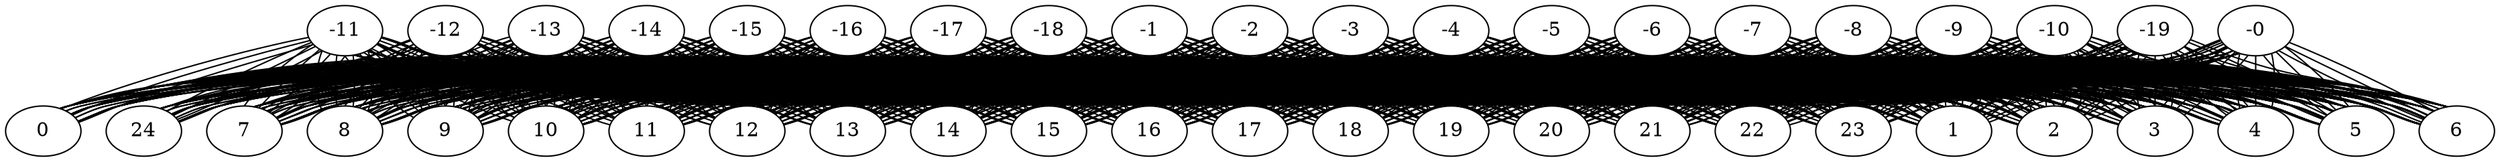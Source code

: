graph {
  0-0 -- 1-0;
  0-0 -- 0-1;
  1-0 -- 0-0;
  1-0 -- 2-0;
  1-0 -- 1-1;
  0-1 -- 0-0;
  0-1 -- 1-1;
  0-1 -- 0-2;
  1-1 -- 0-1;
  1-1 -- 1-0;
  1-1 -- 2-1;
  1-1 -- 1-2;
  0-2 -- 0-1;
  0-2 -- 1-2;
  0-2 -- 0-3;
  1-2 -- 0-2;
  1-2 -- 1-1;
  1-2 -- 2-2;
  1-2 -- 1-3;
  0-3 -- 0-2;
  0-3 -- 1-3;
  0-3 -- 0-4;
  1-3 -- 0-3;
  1-3 -- 1-2;
  1-3 -- 2-3;
  1-3 -- 1-4;
  0-4 -- 0-3;
  0-4 -- 1-4;
  0-4 -- 0-5;
  1-4 -- 0-4;
  1-4 -- 1-3;
  1-4 -- 2-4;
  1-4 -- 1-5;
  0-5 -- 0-4;
  0-5 -- 1-5;
  0-5 -- 0-6;
  1-5 -- 0-5;
  1-5 -- 1-4;
  1-5 -- 2-5;
  1-5 -- 1-6;
  0-6 -- 0-5;
  0-6 -- 1-6;
  0-6 -- 0-7;
  1-6 -- 0-6;
  1-6 -- 1-5;
  1-6 -- 2-6;
  1-6 -- 1-7;
  0-7 -- 0-6;
  0-7 -- 1-7;
  0-7 -- 0-8;
  1-7 -- 0-7;
  1-7 -- 1-6;
  1-7 -- 2-7;
  1-7 -- 1-8;
  0-8 -- 0-7;
  0-8 -- 1-8;
  0-8 -- 0-9;
  1-8 -- 0-8;
  1-8 -- 1-7;
  1-8 -- 2-8;
  1-8 -- 1-9;
  0-9 -- 0-8;
  0-9 -- 1-9;
  0-9 -- 0-10;
  1-9 -- 0-9;
  1-9 -- 1-8;
  1-9 -- 2-9;
  1-9 -- 1-10;
  0-10 -- 0-9;
  0-10 -- 1-10;
  0-10 -- 0-11;
  1-10 -- 0-10;
  1-10 -- 1-9;
  1-10 -- 2-10;
  1-10 -- 1-11;
  0-11 -- 0-10;
  0-11 -- 1-11;
  0-11 -- 0-12;
  1-11 -- 0-11;
  1-11 -- 1-10;
  1-11 -- 2-11;
  1-11 -- 1-12;
  0-12 -- 0-11;
  0-12 -- 1-12;
  0-12 -- 0-13;
  1-12 -- 0-12;
  1-12 -- 1-11;
  1-12 -- 2-12;
  1-12 -- 1-13;
  0-13 -- 0-12;
  0-13 -- 1-13;
  0-13 -- 0-14;
  1-13 -- 0-13;
  1-13 -- 1-12;
  1-13 -- 2-13;
  1-13 -- 1-14;
  0-14 -- 0-13;
  0-14 -- 1-14;
  0-14 -- 0-15;
  1-14 -- 0-14;
  1-14 -- 1-13;
  1-14 -- 2-14;
  1-14 -- 1-15;
  0-15 -- 0-14;
  0-15 -- 1-15;
  0-15 -- 0-16;
  1-15 -- 0-15;
  1-15 -- 1-14;
  1-15 -- 2-15;
  1-15 -- 1-16;
  0-16 -- 0-15;
  0-16 -- 1-16;
  0-16 -- 0-17;
  1-16 -- 0-16;
  1-16 -- 1-15;
  1-16 -- 2-16;
  1-16 -- 1-17;
  0-17 -- 0-16;
  0-17 -- 1-17;
  0-17 -- 0-18;
  1-17 -- 0-17;
  1-17 -- 1-16;
  1-17 -- 2-17;
  1-17 -- 1-18;
  0-18 -- 0-17;
  0-18 -- 1-18;
  0-18 -- 0-19;
  1-18 -- 0-18;
  1-18 -- 1-17;
  1-18 -- 2-18;
  1-18 -- 1-19;
  0-19 -- 0-18;
  0-19 -- 1-19;
  1-19 -- 0-19;
  1-19 -- 1-18;
  1-19 -- 2-19;
  2-0 -- 1-0;
  2-0 -- 3-0;
  2-0 -- 2-1;
  2-1 -- 1-1;
  2-1 -- 2-0;
  2-1 -- 3-1;
  2-1 -- 2-2;
  2-2 -- 1-2;
  2-2 -- 2-1;
  2-2 -- 3-2;
  2-2 -- 2-3;
  2-3 -- 1-3;
  2-3 -- 2-2;
  2-3 -- 3-3;
  2-3 -- 2-4;
  2-4 -- 1-4;
  2-4 -- 2-3;
  2-4 -- 3-4;
  2-4 -- 2-5;
  2-5 -- 1-5;
  2-5 -- 2-4;
  2-5 -- 3-5;
  2-5 -- 2-6;
  2-6 -- 1-6;
  2-6 -- 2-5;
  2-6 -- 3-6;
  2-6 -- 2-7;
  2-7 -- 1-7;
  2-7 -- 2-6;
  2-7 -- 3-7;
  2-7 -- 2-8;
  2-8 -- 1-8;
  2-8 -- 2-7;
  2-8 -- 3-8;
  2-8 -- 2-9;
  2-9 -- 1-9;
  2-9 -- 2-8;
  2-9 -- 3-9;
  2-9 -- 2-10;
  2-10 -- 1-10;
  2-10 -- 2-9;
  2-10 -- 3-10;
  2-10 -- 2-11;
  2-11 -- 1-11;
  2-11 -- 2-10;
  2-11 -- 3-11;
  2-11 -- 2-12;
  2-12 -- 1-12;
  2-12 -- 2-11;
  2-12 -- 3-12;
  2-12 -- 2-13;
  2-13 -- 1-13;
  2-13 -- 2-12;
  2-13 -- 3-13;
  2-13 -- 2-14;
  2-14 -- 1-14;
  2-14 -- 2-13;
  2-14 -- 3-14;
  2-14 -- 2-15;
  2-15 -- 1-15;
  2-15 -- 2-14;
  2-15 -- 3-15;
  2-15 -- 2-16;
  2-16 -- 1-16;
  2-16 -- 2-15;
  2-16 -- 3-16;
  2-16 -- 2-17;
  2-17 -- 1-17;
  2-17 -- 2-16;
  2-17 -- 3-17;
  2-17 -- 2-18;
  2-18 -- 1-18;
  2-18 -- 2-17;
  2-18 -- 3-18;
  2-18 -- 2-19;
  2-19 -- 1-19;
  2-19 -- 2-18;
  2-19 -- 3-19;
  3-0 -- 2-0;
  3-0 -- 4-0;
  3-0 -- 3-1;
  3-1 -- 2-1;
  3-1 -- 3-0;
  3-1 -- 4-1;
  3-1 -- 3-2;
  3-2 -- 2-2;
  3-2 -- 3-1;
  3-2 -- 4-2;
  3-2 -- 3-3;
  3-3 -- 2-3;
  3-3 -- 3-2;
  3-3 -- 4-3;
  3-3 -- 3-4;
  3-4 -- 2-4;
  3-4 -- 3-3;
  3-4 -- 4-4;
  3-4 -- 3-5;
  3-5 -- 2-5;
  3-5 -- 3-4;
  3-5 -- 4-5;
  3-5 -- 3-6;
  3-6 -- 2-6;
  3-6 -- 3-5;
  3-6 -- 4-6;
  3-6 -- 3-7;
  3-7 -- 2-7;
  3-7 -- 3-6;
  3-7 -- 4-7;
  3-7 -- 3-8;
  3-8 -- 2-8;
  3-8 -- 3-7;
  3-8 -- 4-8;
  3-8 -- 3-9;
  3-9 -- 2-9;
  3-9 -- 3-8;
  3-9 -- 4-9;
  3-9 -- 3-10;
  3-10 -- 2-10;
  3-10 -- 3-9;
  3-10 -- 4-10;
  3-10 -- 3-11;
  3-11 -- 2-11;
  3-11 -- 3-10;
  3-11 -- 4-11;
  3-11 -- 3-12;
  3-12 -- 2-12;
  3-12 -- 3-11;
  3-12 -- 4-12;
  3-12 -- 3-13;
  3-13 -- 2-13;
  3-13 -- 3-12;
  3-13 -- 4-13;
  3-13 -- 3-14;
  3-14 -- 2-14;
  3-14 -- 3-13;
  3-14 -- 4-14;
  3-14 -- 3-15;
  3-15 -- 2-15;
  3-15 -- 3-14;
  3-15 -- 4-15;
  3-15 -- 3-16;
  3-16 -- 2-16;
  3-16 -- 3-15;
  3-16 -- 4-16;
  3-16 -- 3-17;
  3-17 -- 2-17;
  3-17 -- 3-16;
  3-17 -- 4-17;
  3-17 -- 3-18;
  3-18 -- 2-18;
  3-18 -- 3-17;
  3-18 -- 4-18;
  3-18 -- 3-19;
  3-19 -- 2-19;
  3-19 -- 3-18;
  3-19 -- 4-19;
  4-0 -- 3-0;
  4-0 -- 5-0;
  4-0 -- 4-1;
  4-1 -- 3-1;
  4-1 -- 4-0;
  4-1 -- 5-1;
  4-1 -- 4-2;
  4-2 -- 3-2;
  4-2 -- 4-1;
  4-2 -- 5-2;
  4-2 -- 4-3;
  4-3 -- 3-3;
  4-3 -- 4-2;
  4-3 -- 5-3;
  4-3 -- 4-4;
  4-4 -- 3-4;
  4-4 -- 4-3;
  4-4 -- 5-4;
  4-4 -- 4-5;
  4-5 -- 3-5;
  4-5 -- 4-4;
  4-5 -- 5-5;
  4-5 -- 4-6;
  4-6 -- 3-6;
  4-6 -- 4-5;
  4-6 -- 5-6;
  4-6 -- 4-7;
  4-7 -- 3-7;
  4-7 -- 4-6;
  4-7 -- 5-7;
  4-7 -- 4-8;
  4-8 -- 3-8;
  4-8 -- 4-7;
  4-8 -- 5-8;
  4-8 -- 4-9;
  4-9 -- 3-9;
  4-9 -- 4-8;
  4-9 -- 5-9;
  4-9 -- 4-10;
  4-10 -- 3-10;
  4-10 -- 4-9;
  4-10 -- 5-10;
  4-10 -- 4-11;
  4-11 -- 3-11;
  4-11 -- 4-10;
  4-11 -- 5-11;
  4-11 -- 4-12;
  4-12 -- 3-12;
  4-12 -- 4-11;
  4-12 -- 5-12;
  4-12 -- 4-13;
  4-13 -- 3-13;
  4-13 -- 4-12;
  4-13 -- 5-13;
  4-13 -- 4-14;
  4-14 -- 3-14;
  4-14 -- 4-13;
  4-14 -- 5-14;
  4-14 -- 4-15;
  4-15 -- 3-15;
  4-15 -- 4-14;
  4-15 -- 5-15;
  4-15 -- 4-16;
  4-16 -- 3-16;
  4-16 -- 4-15;
  4-16 -- 5-16;
  4-16 -- 4-17;
  4-17 -- 3-17;
  4-17 -- 4-16;
  4-17 -- 5-17;
  4-17 -- 4-18;
  4-18 -- 3-18;
  4-18 -- 4-17;
  4-18 -- 5-18;
  4-18 -- 4-19;
  4-19 -- 3-19;
  4-19 -- 4-18;
  4-19 -- 5-19;
  5-0 -- 4-0;
  5-0 -- 6-0;
  5-0 -- 5-1;
  5-1 -- 4-1;
  5-1 -- 5-0;
  5-1 -- 6-1;
  5-1 -- 5-2;
  5-2 -- 4-2;
  5-2 -- 5-1;
  5-2 -- 6-2;
  5-2 -- 5-3;
  5-3 -- 4-3;
  5-3 -- 5-2;
  5-3 -- 6-3;
  5-3 -- 5-4;
  5-4 -- 4-4;
  5-4 -- 5-3;
  5-4 -- 6-4;
  5-4 -- 5-5;
  5-5 -- 4-5;
  5-5 -- 5-4;
  5-5 -- 6-5;
  5-5 -- 5-6;
  5-6 -- 4-6;
  5-6 -- 5-5;
  5-6 -- 6-6;
  5-6 -- 5-7;
  5-7 -- 4-7;
  5-7 -- 5-6;
  5-7 -- 6-7;
  5-7 -- 5-8;
  5-8 -- 4-8;
  5-8 -- 5-7;
  5-8 -- 6-8;
  5-8 -- 5-9;
  5-9 -- 4-9;
  5-9 -- 5-8;
  5-9 -- 6-9;
  5-9 -- 5-10;
  5-10 -- 4-10;
  5-10 -- 5-9;
  5-10 -- 6-10;
  5-10 -- 5-11;
  5-11 -- 4-11;
  5-11 -- 5-10;
  5-11 -- 6-11;
  5-11 -- 5-12;
  5-12 -- 4-12;
  5-12 -- 5-11;
  5-12 -- 6-12;
  5-12 -- 5-13;
  5-13 -- 4-13;
  5-13 -- 5-12;
  5-13 -- 6-13;
  5-13 -- 5-14;
  5-14 -- 4-14;
  5-14 -- 5-13;
  5-14 -- 6-14;
  5-14 -- 5-15;
  5-15 -- 4-15;
  5-15 -- 5-14;
  5-15 -- 6-15;
  5-15 -- 5-16;
  5-16 -- 4-16;
  5-16 -- 5-15;
  5-16 -- 6-16;
  5-16 -- 5-17;
  5-17 -- 4-17;
  5-17 -- 5-16;
  5-17 -- 6-17;
  5-17 -- 5-18;
  5-18 -- 4-18;
  5-18 -- 5-17;
  5-18 -- 6-18;
  5-18 -- 5-19;
  5-19 -- 4-19;
  5-19 -- 5-18;
  5-19 -- 6-19;
  6-0 -- 5-0;
  6-0 -- 7-0;
  6-0 -- 6-1;
  6-1 -- 5-1;
  6-1 -- 6-0;
  6-1 -- 7-1;
  6-1 -- 6-2;
  6-2 -- 5-2;
  6-2 -- 6-1;
  6-2 -- 7-2;
  6-2 -- 6-3;
  6-3 -- 5-3;
  6-3 -- 6-2;
  6-3 -- 7-3;
  6-3 -- 6-4;
  6-4 -- 5-4;
  6-4 -- 6-3;
  6-4 -- 7-4;
  6-4 -- 6-5;
  6-5 -- 5-5;
  6-5 -- 6-4;
  6-5 -- 7-5;
  6-5 -- 6-6;
  6-6 -- 5-6;
  6-6 -- 6-5;
  6-6 -- 7-6;
  6-6 -- 6-7;
  6-7 -- 5-7;
  6-7 -- 6-6;
  6-7 -- 7-7;
  6-7 -- 6-8;
  6-8 -- 5-8;
  6-8 -- 6-7;
  6-8 -- 7-8;
  6-8 -- 6-9;
  6-9 -- 5-9;
  6-9 -- 6-8;
  6-9 -- 7-9;
  6-9 -- 6-10;
  6-10 -- 5-10;
  6-10 -- 6-9;
  6-10 -- 7-10;
  6-10 -- 6-11;
  6-11 -- 5-11;
  6-11 -- 6-10;
  6-11 -- 7-11;
  6-11 -- 6-12;
  6-12 -- 5-12;
  6-12 -- 6-11;
  6-12 -- 7-12;
  6-12 -- 6-13;
  6-13 -- 5-13;
  6-13 -- 6-12;
  6-13 -- 7-13;
  6-13 -- 6-14;
  6-14 -- 5-14;
  6-14 -- 6-13;
  6-14 -- 7-14;
  6-14 -- 6-15;
  6-15 -- 5-15;
  6-15 -- 6-14;
  6-15 -- 7-15;
  6-15 -- 6-16;
  6-16 -- 5-16;
  6-16 -- 6-15;
  6-16 -- 7-16;
  6-16 -- 6-17;
  6-17 -- 5-17;
  6-17 -- 6-16;
  6-17 -- 7-17;
  6-17 -- 6-18;
  6-18 -- 5-18;
  6-18 -- 6-17;
  6-18 -- 7-18;
  6-18 -- 6-19;
  6-19 -- 5-19;
  6-19 -- 6-18;
  6-19 -- 7-19;
  7-0 -- 6-0;
  7-0 -- 8-0;
  7-0 -- 7-1;
  7-1 -- 6-1;
  7-1 -- 7-0;
  7-1 -- 8-1;
  7-1 -- 7-2;
  7-2 -- 6-2;
  7-2 -- 7-1;
  7-2 -- 8-2;
  7-2 -- 7-3;
  7-3 -- 6-3;
  7-3 -- 7-2;
  7-3 -- 8-3;
  7-3 -- 7-4;
  7-4 -- 6-4;
  7-4 -- 7-3;
  7-4 -- 8-4;
  7-4 -- 7-5;
  7-5 -- 6-5;
  7-5 -- 7-4;
  7-5 -- 8-5;
  7-5 -- 7-6;
  7-6 -- 6-6;
  7-6 -- 7-5;
  7-6 -- 8-6;
  7-6 -- 7-7;
  7-7 -- 6-7;
  7-7 -- 7-6;
  7-7 -- 8-7;
  7-7 -- 7-8;
  7-8 -- 6-8;
  7-8 -- 7-7;
  7-8 -- 8-8;
  7-8 -- 7-9;
  7-9 -- 6-9;
  7-9 -- 7-8;
  7-9 -- 8-9;
  7-9 -- 7-10;
  7-10 -- 6-10;
  7-10 -- 7-9;
  7-10 -- 8-10;
  7-10 -- 7-11;
  7-11 -- 6-11;
  7-11 -- 7-10;
  7-11 -- 8-11;
  7-11 -- 7-12;
  7-12 -- 6-12;
  7-12 -- 7-11;
  7-12 -- 8-12;
  7-12 -- 7-13;
  7-13 -- 6-13;
  7-13 -- 7-12;
  7-13 -- 8-13;
  7-13 -- 7-14;
  7-14 -- 6-14;
  7-14 -- 7-13;
  7-14 -- 8-14;
  7-14 -- 7-15;
  7-15 -- 6-15;
  7-15 -- 7-14;
  7-15 -- 8-15;
  7-15 -- 7-16;
  7-16 -- 6-16;
  7-16 -- 7-15;
  7-16 -- 8-16;
  7-16 -- 7-17;
  7-17 -- 6-17;
  7-17 -- 7-16;
  7-17 -- 8-17;
  7-17 -- 7-18;
  7-18 -- 6-18;
  7-18 -- 7-17;
  7-18 -- 8-18;
  7-18 -- 7-19;
  7-19 -- 6-19;
  7-19 -- 7-18;
  7-19 -- 8-19;
  8-0 -- 7-0;
  8-0 -- 9-0;
  8-0 -- 8-1;
  8-1 -- 7-1;
  8-1 -- 8-0;
  8-1 -- 9-1;
  8-1 -- 8-2;
  8-2 -- 7-2;
  8-2 -- 8-1;
  8-2 -- 9-2;
  8-2 -- 8-3;
  8-3 -- 7-3;
  8-3 -- 8-2;
  8-3 -- 9-3;
  8-3 -- 8-4;
  8-4 -- 7-4;
  8-4 -- 8-3;
  8-4 -- 9-4;
  8-4 -- 8-5;
  8-5 -- 7-5;
  8-5 -- 8-4;
  8-5 -- 9-5;
  8-5 -- 8-6;
  8-6 -- 7-6;
  8-6 -- 8-5;
  8-6 -- 9-6;
  8-6 -- 8-7;
  8-7 -- 7-7;
  8-7 -- 8-6;
  8-7 -- 9-7;
  8-7 -- 8-8;
  8-8 -- 7-8;
  8-8 -- 8-7;
  8-8 -- 9-8;
  8-8 -- 8-9;
  8-9 -- 7-9;
  8-9 -- 8-8;
  8-9 -- 9-9;
  8-9 -- 8-10;
  8-10 -- 7-10;
  8-10 -- 8-9;
  8-10 -- 9-10;
  8-10 -- 8-11;
  8-11 -- 7-11;
  8-11 -- 8-10;
  8-11 -- 9-11;
  8-11 -- 8-12;
  8-12 -- 7-12;
  8-12 -- 8-11;
  8-12 -- 9-12;
  8-12 -- 8-13;
  8-13 -- 7-13;
  8-13 -- 8-12;
  8-13 -- 9-13;
  8-13 -- 8-14;
  8-14 -- 7-14;
  8-14 -- 8-13;
  8-14 -- 9-14;
  8-14 -- 8-15;
  8-15 -- 7-15;
  8-15 -- 8-14;
  8-15 -- 9-15;
  8-15 -- 8-16;
  8-16 -- 7-16;
  8-16 -- 8-15;
  8-16 -- 9-16;
  8-16 -- 8-17;
  8-17 -- 7-17;
  8-17 -- 8-16;
  8-17 -- 9-17;
  8-17 -- 8-18;
  8-18 -- 7-18;
  8-18 -- 8-17;
  8-18 -- 9-18;
  8-18 -- 8-19;
  8-19 -- 7-19;
  8-19 -- 8-18;
  8-19 -- 9-19;
  9-0 -- 8-0;
  9-0 -- 10-0;
  9-0 -- 9-1;
  9-1 -- 8-1;
  9-1 -- 9-0;
  9-1 -- 10-1;
  9-1 -- 9-2;
  9-2 -- 8-2;
  9-2 -- 9-1;
  9-2 -- 10-2;
  9-2 -- 9-3;
  9-3 -- 8-3;
  9-3 -- 9-2;
  9-3 -- 10-3;
  9-3 -- 9-4;
  9-4 -- 8-4;
  9-4 -- 9-3;
  9-4 -- 10-4;
  9-4 -- 9-5;
  9-5 -- 8-5;
  9-5 -- 9-4;
  9-5 -- 10-5;
  9-5 -- 9-6;
  9-6 -- 8-6;
  9-6 -- 9-5;
  9-6 -- 10-6;
  9-6 -- 9-7;
  9-7 -- 8-7;
  9-7 -- 9-6;
  9-7 -- 10-7;
  9-7 -- 9-8;
  9-8 -- 8-8;
  9-8 -- 9-7;
  9-8 -- 10-8;
  9-8 -- 9-9;
  9-9 -- 8-9;
  9-9 -- 9-8;
  9-9 -- 10-9;
  9-9 -- 9-10;
  9-10 -- 8-10;
  9-10 -- 9-9;
  9-10 -- 10-10;
  9-10 -- 9-11;
  9-11 -- 8-11;
  9-11 -- 9-10;
  9-11 -- 10-11;
  9-11 -- 9-12;
  9-12 -- 8-12;
  9-12 -- 9-11;
  9-12 -- 10-12;
  9-12 -- 9-13;
  9-13 -- 8-13;
  9-13 -- 9-12;
  9-13 -- 10-13;
  9-13 -- 9-14;
  9-14 -- 8-14;
  9-14 -- 9-13;
  9-14 -- 10-14;
  9-14 -- 9-15;
  9-15 -- 8-15;
  9-15 -- 9-14;
  9-15 -- 10-15;
  9-15 -- 9-16;
  9-16 -- 8-16;
  9-16 -- 9-15;
  9-16 -- 10-16;
  9-16 -- 9-17;
  9-17 -- 8-17;
  9-17 -- 9-16;
  9-17 -- 10-17;
  9-17 -- 9-18;
  9-18 -- 8-18;
  9-18 -- 9-17;
  9-18 -- 10-18;
  9-18 -- 9-19;
  9-19 -- 8-19;
  9-19 -- 9-18;
  9-19 -- 10-19;
  10-0 -- 9-0;
  10-0 -- 11-0;
  10-0 -- 10-1;
  10-1 -- 9-1;
  10-1 -- 10-0;
  10-1 -- 11-1;
  10-1 -- 10-2;
  10-2 -- 9-2;
  10-2 -- 10-1;
  10-2 -- 11-2;
  10-2 -- 10-3;
  10-3 -- 9-3;
  10-3 -- 10-2;
  10-3 -- 11-3;
  10-3 -- 10-4;
  10-4 -- 9-4;
  10-4 -- 10-3;
  10-4 -- 11-4;
  10-4 -- 10-5;
  10-5 -- 9-5;
  10-5 -- 10-4;
  10-5 -- 11-5;
  10-5 -- 10-6;
  10-6 -- 9-6;
  10-6 -- 10-5;
  10-6 -- 11-6;
  10-6 -- 10-7;
  10-7 -- 9-7;
  10-7 -- 10-6;
  10-7 -- 11-7;
  10-7 -- 10-8;
  10-8 -- 9-8;
  10-8 -- 10-7;
  10-8 -- 11-8;
  10-8 -- 10-9;
  10-9 -- 9-9;
  10-9 -- 10-8;
  10-9 -- 11-9;
  10-9 -- 10-10;
  10-10 -- 9-10;
  10-10 -- 10-9;
  10-10 -- 11-10;
  10-10 -- 10-11;
  10-11 -- 9-11;
  10-11 -- 10-10;
  10-11 -- 11-11;
  10-11 -- 10-12;
  10-12 -- 9-12;
  10-12 -- 10-11;
  10-12 -- 11-12;
  10-12 -- 10-13;
  10-13 -- 9-13;
  10-13 -- 10-12;
  10-13 -- 11-13;
  10-13 -- 10-14;
  10-14 -- 9-14;
  10-14 -- 10-13;
  10-14 -- 11-14;
  10-14 -- 10-15;
  10-15 -- 9-15;
  10-15 -- 10-14;
  10-15 -- 11-15;
  10-15 -- 10-16;
  10-16 -- 9-16;
  10-16 -- 10-15;
  10-16 -- 11-16;
  10-16 -- 10-17;
  10-17 -- 9-17;
  10-17 -- 10-16;
  10-17 -- 11-17;
  10-17 -- 10-18;
  10-18 -- 9-18;
  10-18 -- 10-17;
  10-18 -- 11-18;
  10-18 -- 10-19;
  10-19 -- 9-19;
  10-19 -- 10-18;
  10-19 -- 11-19;
  11-0 -- 10-0;
  11-0 -- 12-0;
  11-0 -- 11-1;
  11-1 -- 10-1;
  11-1 -- 11-0;
  11-1 -- 12-1;
  11-1 -- 11-2;
  11-2 -- 10-2;
  11-2 -- 11-1;
  11-2 -- 12-2;
  11-2 -- 11-3;
  11-3 -- 10-3;
  11-3 -- 11-2;
  11-3 -- 12-3;
  11-3 -- 11-4;
  11-4 -- 10-4;
  11-4 -- 11-3;
  11-4 -- 12-4;
  11-4 -- 11-5;
  11-5 -- 10-5;
  11-5 -- 11-4;
  11-5 -- 12-5;
  11-5 -- 11-6;
  11-6 -- 10-6;
  11-6 -- 11-5;
  11-6 -- 12-6;
  11-6 -- 11-7;
  11-7 -- 10-7;
  11-7 -- 11-6;
  11-7 -- 12-7;
  11-7 -- 11-8;
  11-8 -- 10-8;
  11-8 -- 11-7;
  11-8 -- 12-8;
  11-8 -- 11-9;
  11-9 -- 10-9;
  11-9 -- 11-8;
  11-9 -- 12-9;
  11-9 -- 11-10;
  11-10 -- 10-10;
  11-10 -- 11-9;
  11-10 -- 12-10;
  11-10 -- 11-11;
  11-11 -- 10-11;
  11-11 -- 11-10;
  11-11 -- 12-11;
  11-11 -- 11-12;
  11-12 -- 10-12;
  11-12 -- 11-11;
  11-12 -- 12-12;
  11-12 -- 11-13;
  11-13 -- 10-13;
  11-13 -- 11-12;
  11-13 -- 12-13;
  11-13 -- 11-14;
  11-14 -- 10-14;
  11-14 -- 11-13;
  11-14 -- 12-14;
  11-14 -- 11-15;
  11-15 -- 10-15;
  11-15 -- 11-14;
  11-15 -- 12-15;
  11-15 -- 11-16;
  11-16 -- 10-16;
  11-16 -- 11-15;
  11-16 -- 12-16;
  11-16 -- 11-17;
  11-17 -- 10-17;
  11-17 -- 11-16;
  11-17 -- 12-17;
  11-17 -- 11-18;
  11-18 -- 10-18;
  11-18 -- 11-17;
  11-18 -- 12-18;
  11-18 -- 11-19;
  11-19 -- 10-19;
  11-19 -- 11-18;
  11-19 -- 12-19;
  12-0 -- 11-0;
  12-0 -- 13-0;
  12-0 -- 12-1;
  12-1 -- 11-1;
  12-1 -- 12-0;
  12-1 -- 13-1;
  12-1 -- 12-2;
  12-2 -- 11-2;
  12-2 -- 12-1;
  12-2 -- 13-2;
  12-2 -- 12-3;
  12-3 -- 11-3;
  12-3 -- 12-2;
  12-3 -- 13-3;
  12-3 -- 12-4;
  12-4 -- 11-4;
  12-4 -- 12-3;
  12-4 -- 13-4;
  12-4 -- 12-5;
  12-5 -- 11-5;
  12-5 -- 12-4;
  12-5 -- 13-5;
  12-5 -- 12-6;
  12-6 -- 11-6;
  12-6 -- 12-5;
  12-6 -- 13-6;
  12-6 -- 12-7;
  12-7 -- 11-7;
  12-7 -- 12-6;
  12-7 -- 13-7;
  12-7 -- 12-8;
  12-8 -- 11-8;
  12-8 -- 12-7;
  12-8 -- 13-8;
  12-8 -- 12-9;
  12-9 -- 11-9;
  12-9 -- 12-8;
  12-9 -- 13-9;
  12-9 -- 12-10;
  12-10 -- 11-10;
  12-10 -- 12-9;
  12-10 -- 13-10;
  12-10 -- 12-11;
  12-11 -- 11-11;
  12-11 -- 12-10;
  12-11 -- 13-11;
  12-11 -- 12-12;
  12-12 -- 11-12;
  12-12 -- 12-11;
  12-12 -- 13-12;
  12-12 -- 12-13;
  12-13 -- 11-13;
  12-13 -- 12-12;
  12-13 -- 13-13;
  12-13 -- 12-14;
  12-14 -- 11-14;
  12-14 -- 12-13;
  12-14 -- 13-14;
  12-14 -- 12-15;
  12-15 -- 11-15;
  12-15 -- 12-14;
  12-15 -- 13-15;
  12-15 -- 12-16;
  12-16 -- 11-16;
  12-16 -- 12-15;
  12-16 -- 13-16;
  12-16 -- 12-17;
  12-17 -- 11-17;
  12-17 -- 12-16;
  12-17 -- 13-17;
  12-17 -- 12-18;
  12-18 -- 11-18;
  12-18 -- 12-17;
  12-18 -- 13-18;
  12-18 -- 12-19;
  12-19 -- 11-19;
  12-19 -- 12-18;
  12-19 -- 13-19;
  13-0 -- 12-0;
  13-0 -- 14-0;
  13-0 -- 13-1;
  13-1 -- 12-1;
  13-1 -- 13-0;
  13-1 -- 14-1;
  13-1 -- 13-2;
  13-2 -- 12-2;
  13-2 -- 13-1;
  13-2 -- 14-2;
  13-2 -- 13-3;
  13-3 -- 12-3;
  13-3 -- 13-2;
  13-3 -- 14-3;
  13-3 -- 13-4;
  13-4 -- 12-4;
  13-4 -- 13-3;
  13-4 -- 14-4;
  13-4 -- 13-5;
  13-5 -- 12-5;
  13-5 -- 13-4;
  13-5 -- 14-5;
  13-5 -- 13-6;
  13-6 -- 12-6;
  13-6 -- 13-5;
  13-6 -- 14-6;
  13-6 -- 13-7;
  13-7 -- 12-7;
  13-7 -- 13-6;
  13-7 -- 14-7;
  13-7 -- 13-8;
  13-8 -- 12-8;
  13-8 -- 13-7;
  13-8 -- 14-8;
  13-8 -- 13-9;
  13-9 -- 12-9;
  13-9 -- 13-8;
  13-9 -- 14-9;
  13-9 -- 13-10;
  13-10 -- 12-10;
  13-10 -- 13-9;
  13-10 -- 14-10;
  13-10 -- 13-11;
  13-11 -- 12-11;
  13-11 -- 13-10;
  13-11 -- 14-11;
  13-11 -- 13-12;
  13-12 -- 12-12;
  13-12 -- 13-11;
  13-12 -- 14-12;
  13-12 -- 13-13;
  13-13 -- 12-13;
  13-13 -- 13-12;
  13-13 -- 14-13;
  13-13 -- 13-14;
  13-14 -- 12-14;
  13-14 -- 13-13;
  13-14 -- 14-14;
  13-14 -- 13-15;
  13-15 -- 12-15;
  13-15 -- 13-14;
  13-15 -- 14-15;
  13-15 -- 13-16;
  13-16 -- 12-16;
  13-16 -- 13-15;
  13-16 -- 14-16;
  13-16 -- 13-17;
  13-17 -- 12-17;
  13-17 -- 13-16;
  13-17 -- 14-17;
  13-17 -- 13-18;
  13-18 -- 12-18;
  13-18 -- 13-17;
  13-18 -- 14-18;
  13-18 -- 13-19;
  13-19 -- 12-19;
  13-19 -- 13-18;
  13-19 -- 14-19;
  14-0 -- 13-0;
  14-0 -- 15-0;
  14-0 -- 14-1;
  14-1 -- 13-1;
  14-1 -- 14-0;
  14-1 -- 15-1;
  14-1 -- 14-2;
  14-2 -- 13-2;
  14-2 -- 14-1;
  14-2 -- 15-2;
  14-2 -- 14-3;
  14-3 -- 13-3;
  14-3 -- 14-2;
  14-3 -- 15-3;
  14-3 -- 14-4;
  14-4 -- 13-4;
  14-4 -- 14-3;
  14-4 -- 15-4;
  14-4 -- 14-5;
  14-5 -- 13-5;
  14-5 -- 14-4;
  14-5 -- 15-5;
  14-5 -- 14-6;
  14-6 -- 13-6;
  14-6 -- 14-5;
  14-6 -- 15-6;
  14-6 -- 14-7;
  14-7 -- 13-7;
  14-7 -- 14-6;
  14-7 -- 15-7;
  14-7 -- 14-8;
  14-8 -- 13-8;
  14-8 -- 14-7;
  14-8 -- 15-8;
  14-8 -- 14-9;
  14-9 -- 13-9;
  14-9 -- 14-8;
  14-9 -- 15-9;
  14-9 -- 14-10;
  14-10 -- 13-10;
  14-10 -- 14-9;
  14-10 -- 15-10;
  14-10 -- 14-11;
  14-11 -- 13-11;
  14-11 -- 14-10;
  14-11 -- 15-11;
  14-11 -- 14-12;
  14-12 -- 13-12;
  14-12 -- 14-11;
  14-12 -- 15-12;
  14-12 -- 14-13;
  14-13 -- 13-13;
  14-13 -- 14-12;
  14-13 -- 15-13;
  14-13 -- 14-14;
  14-14 -- 13-14;
  14-14 -- 14-13;
  14-14 -- 15-14;
  14-14 -- 14-15;
  14-15 -- 13-15;
  14-15 -- 14-14;
  14-15 -- 15-15;
  14-15 -- 14-16;
  14-16 -- 13-16;
  14-16 -- 14-15;
  14-16 -- 15-16;
  14-16 -- 14-17;
  14-17 -- 13-17;
  14-17 -- 14-16;
  14-17 -- 15-17;
  14-17 -- 14-18;
  14-18 -- 13-18;
  14-18 -- 14-17;
  14-18 -- 15-18;
  14-18 -- 14-19;
  14-19 -- 13-19;
  14-19 -- 14-18;
  14-19 -- 15-19;
  15-0 -- 14-0;
  15-0 -- 16-0;
  15-0 -- 15-1;
  15-1 -- 14-1;
  15-1 -- 15-0;
  15-1 -- 16-1;
  15-1 -- 15-2;
  15-2 -- 14-2;
  15-2 -- 15-1;
  15-2 -- 16-2;
  15-2 -- 15-3;
  15-3 -- 14-3;
  15-3 -- 15-2;
  15-3 -- 16-3;
  15-3 -- 15-4;
  15-4 -- 14-4;
  15-4 -- 15-3;
  15-4 -- 16-4;
  15-4 -- 15-5;
  15-5 -- 14-5;
  15-5 -- 15-4;
  15-5 -- 16-5;
  15-5 -- 15-6;
  15-6 -- 14-6;
  15-6 -- 15-5;
  15-6 -- 16-6;
  15-6 -- 15-7;
  15-7 -- 14-7;
  15-7 -- 15-6;
  15-7 -- 16-7;
  15-7 -- 15-8;
  15-8 -- 14-8;
  15-8 -- 15-7;
  15-8 -- 16-8;
  15-8 -- 15-9;
  15-9 -- 14-9;
  15-9 -- 15-8;
  15-9 -- 16-9;
  15-9 -- 15-10;
  15-10 -- 14-10;
  15-10 -- 15-9;
  15-10 -- 16-10;
  15-10 -- 15-11;
  15-11 -- 14-11;
  15-11 -- 15-10;
  15-11 -- 16-11;
  15-11 -- 15-12;
  15-12 -- 14-12;
  15-12 -- 15-11;
  15-12 -- 16-12;
  15-12 -- 15-13;
  15-13 -- 14-13;
  15-13 -- 15-12;
  15-13 -- 16-13;
  15-13 -- 15-14;
  15-14 -- 14-14;
  15-14 -- 15-13;
  15-14 -- 16-14;
  15-14 -- 15-15;
  15-15 -- 14-15;
  15-15 -- 15-14;
  15-15 -- 16-15;
  15-15 -- 15-16;
  15-16 -- 14-16;
  15-16 -- 15-15;
  15-16 -- 16-16;
  15-16 -- 15-17;
  15-17 -- 14-17;
  15-17 -- 15-16;
  15-17 -- 16-17;
  15-17 -- 15-18;
  15-18 -- 14-18;
  15-18 -- 15-17;
  15-18 -- 16-18;
  15-18 -- 15-19;
  15-19 -- 14-19;
  15-19 -- 15-18;
  15-19 -- 16-19;
  16-0 -- 15-0;
  16-0 -- 17-0;
  16-0 -- 16-1;
  16-1 -- 15-1;
  16-1 -- 16-0;
  16-1 -- 17-1;
  16-1 -- 16-2;
  16-2 -- 15-2;
  16-2 -- 16-1;
  16-2 -- 17-2;
  16-2 -- 16-3;
  16-3 -- 15-3;
  16-3 -- 16-2;
  16-3 -- 17-3;
  16-3 -- 16-4;
  16-4 -- 15-4;
  16-4 -- 16-3;
  16-4 -- 17-4;
  16-4 -- 16-5;
  16-5 -- 15-5;
  16-5 -- 16-4;
  16-5 -- 17-5;
  16-5 -- 16-6;
  16-6 -- 15-6;
  16-6 -- 16-5;
  16-6 -- 17-6;
  16-6 -- 16-7;
  16-7 -- 15-7;
  16-7 -- 16-6;
  16-7 -- 17-7;
  16-7 -- 16-8;
  16-8 -- 15-8;
  16-8 -- 16-7;
  16-8 -- 17-8;
  16-8 -- 16-9;
  16-9 -- 15-9;
  16-9 -- 16-8;
  16-9 -- 17-9;
  16-9 -- 16-10;
  16-10 -- 15-10;
  16-10 -- 16-9;
  16-10 -- 17-10;
  16-10 -- 16-11;
  16-11 -- 15-11;
  16-11 -- 16-10;
  16-11 -- 17-11;
  16-11 -- 16-12;
  16-12 -- 15-12;
  16-12 -- 16-11;
  16-12 -- 17-12;
  16-12 -- 16-13;
  16-13 -- 15-13;
  16-13 -- 16-12;
  16-13 -- 17-13;
  16-13 -- 16-14;
  16-14 -- 15-14;
  16-14 -- 16-13;
  16-14 -- 17-14;
  16-14 -- 16-15;
  16-15 -- 15-15;
  16-15 -- 16-14;
  16-15 -- 17-15;
  16-15 -- 16-16;
  16-16 -- 15-16;
  16-16 -- 16-15;
  16-16 -- 17-16;
  16-16 -- 16-17;
  16-17 -- 15-17;
  16-17 -- 16-16;
  16-17 -- 17-17;
  16-17 -- 16-18;
  16-18 -- 15-18;
  16-18 -- 16-17;
  16-18 -- 17-18;
  16-18 -- 16-19;
  16-19 -- 15-19;
  16-19 -- 16-18;
  16-19 -- 17-19;
  17-0 -- 16-0;
  17-0 -- 18-0;
  17-0 -- 17-1;
  17-1 -- 16-1;
  17-1 -- 17-0;
  17-1 -- 18-1;
  17-1 -- 17-2;
  17-2 -- 16-2;
  17-2 -- 17-1;
  17-2 -- 18-2;
  17-2 -- 17-3;
  17-3 -- 16-3;
  17-3 -- 17-2;
  17-3 -- 18-3;
  17-3 -- 17-4;
  17-4 -- 16-4;
  17-4 -- 17-3;
  17-4 -- 18-4;
  17-4 -- 17-5;
  17-5 -- 16-5;
  17-5 -- 17-4;
  17-5 -- 18-5;
  17-5 -- 17-6;
  17-6 -- 16-6;
  17-6 -- 17-5;
  17-6 -- 18-6;
  17-6 -- 17-7;
  17-7 -- 16-7;
  17-7 -- 17-6;
  17-7 -- 18-7;
  17-7 -- 17-8;
  17-8 -- 16-8;
  17-8 -- 17-7;
  17-8 -- 18-8;
  17-8 -- 17-9;
  17-9 -- 16-9;
  17-9 -- 17-8;
  17-9 -- 18-9;
  17-9 -- 17-10;
  17-10 -- 16-10;
  17-10 -- 17-9;
  17-10 -- 18-10;
  17-10 -- 17-11;
  17-11 -- 16-11;
  17-11 -- 17-10;
  17-11 -- 18-11;
  17-11 -- 17-12;
  17-12 -- 16-12;
  17-12 -- 17-11;
  17-12 -- 18-12;
  17-12 -- 17-13;
  17-13 -- 16-13;
  17-13 -- 17-12;
  17-13 -- 18-13;
  17-13 -- 17-14;
  17-14 -- 16-14;
  17-14 -- 17-13;
  17-14 -- 18-14;
  17-14 -- 17-15;
  17-15 -- 16-15;
  17-15 -- 17-14;
  17-15 -- 18-15;
  17-15 -- 17-16;
  17-16 -- 16-16;
  17-16 -- 17-15;
  17-16 -- 18-16;
  17-16 -- 17-17;
  17-17 -- 16-17;
  17-17 -- 17-16;
  17-17 -- 18-17;
  17-17 -- 17-18;
  17-18 -- 16-18;
  17-18 -- 17-17;
  17-18 -- 18-18;
  17-18 -- 17-19;
  17-19 -- 16-19;
  17-19 -- 17-18;
  17-19 -- 18-19;
  18-0 -- 17-0;
  18-0 -- 19-0;
  18-0 -- 18-1;
  18-1 -- 17-1;
  18-1 -- 18-0;
  18-1 -- 19-1;
  18-1 -- 18-2;
  18-2 -- 17-2;
  18-2 -- 18-1;
  18-2 -- 19-2;
  18-2 -- 18-3;
  18-3 -- 17-3;
  18-3 -- 18-2;
  18-3 -- 19-3;
  18-3 -- 18-4;
  18-4 -- 17-4;
  18-4 -- 18-3;
  18-4 -- 19-4;
  18-4 -- 18-5;
  18-5 -- 17-5;
  18-5 -- 18-4;
  18-5 -- 19-5;
  18-5 -- 18-6;
  18-6 -- 17-6;
  18-6 -- 18-5;
  18-6 -- 19-6;
  18-6 -- 18-7;
  18-7 -- 17-7;
  18-7 -- 18-6;
  18-7 -- 19-7;
  18-7 -- 18-8;
  18-8 -- 17-8;
  18-8 -- 18-7;
  18-8 -- 19-8;
  18-8 -- 18-9;
  18-9 -- 17-9;
  18-9 -- 18-8;
  18-9 -- 19-9;
  18-9 -- 18-10;
  18-10 -- 17-10;
  18-10 -- 18-9;
  18-10 -- 19-10;
  18-10 -- 18-11;
  18-11 -- 17-11;
  18-11 -- 18-10;
  18-11 -- 19-11;
  18-11 -- 18-12;
  18-12 -- 17-12;
  18-12 -- 18-11;
  18-12 -- 19-12;
  18-12 -- 18-13;
  18-13 -- 17-13;
  18-13 -- 18-12;
  18-13 -- 19-13;
  18-13 -- 18-14;
  18-14 -- 17-14;
  18-14 -- 18-13;
  18-14 -- 19-14;
  18-14 -- 18-15;
  18-15 -- 17-15;
  18-15 -- 18-14;
  18-15 -- 19-15;
  18-15 -- 18-16;
  18-16 -- 17-16;
  18-16 -- 18-15;
  18-16 -- 19-16;
  18-16 -- 18-17;
  18-17 -- 17-17;
  18-17 -- 18-16;
  18-17 -- 19-17;
  18-17 -- 18-18;
  18-18 -- 17-18;
  18-18 -- 18-17;
  18-18 -- 19-18;
  18-18 -- 18-19;
  18-19 -- 17-19;
  18-19 -- 18-18;
  18-19 -- 19-19;
  19-0 -- 18-0;
  19-0 -- 20-0;
  19-0 -- 19-1;
  19-1 -- 18-1;
  19-1 -- 19-0;
  19-1 -- 20-1;
  19-1 -- 19-2;
  19-2 -- 18-2;
  19-2 -- 19-1;
  19-2 -- 20-2;
  19-2 -- 19-3;
  19-3 -- 18-3;
  19-3 -- 19-2;
  19-3 -- 20-3;
  19-3 -- 19-4;
  19-4 -- 18-4;
  19-4 -- 19-3;
  19-4 -- 20-4;
  19-4 -- 19-5;
  19-5 -- 18-5;
  19-5 -- 19-4;
  19-5 -- 20-5;
  19-5 -- 19-6;
  19-6 -- 18-6;
  19-6 -- 19-5;
  19-6 -- 20-6;
  19-6 -- 19-7;
  19-7 -- 18-7;
  19-7 -- 19-6;
  19-7 -- 20-7;
  19-7 -- 19-8;
  19-8 -- 18-8;
  19-8 -- 19-7;
  19-8 -- 20-8;
  19-8 -- 19-9;
  19-9 -- 18-9;
  19-9 -- 19-8;
  19-9 -- 20-9;
  19-9 -- 19-10;
  19-10 -- 18-10;
  19-10 -- 19-9;
  19-10 -- 20-10;
  19-10 -- 19-11;
  19-11 -- 18-11;
  19-11 -- 19-10;
  19-11 -- 20-11;
  19-11 -- 19-12;
  19-12 -- 18-12;
  19-12 -- 19-11;
  19-12 -- 20-12;
  19-12 -- 19-13;
  19-13 -- 18-13;
  19-13 -- 19-12;
  19-13 -- 20-13;
  19-13 -- 19-14;
  19-14 -- 18-14;
  19-14 -- 19-13;
  19-14 -- 20-14;
  19-14 -- 19-15;
  19-15 -- 18-15;
  19-15 -- 19-14;
  19-15 -- 20-15;
  19-15 -- 19-16;
  19-16 -- 18-16;
  19-16 -- 19-15;
  19-16 -- 20-16;
  19-16 -- 19-17;
  19-17 -- 18-17;
  19-17 -- 19-16;
  19-17 -- 20-17;
  19-17 -- 19-18;
  19-18 -- 18-18;
  19-18 -- 19-17;
  19-18 -- 20-18;
  19-18 -- 19-19;
  19-19 -- 18-19;
  19-19 -- 19-18;
  19-19 -- 20-19;
  20-0 -- 19-0;
  20-0 -- 21-0;
  20-0 -- 20-1;
  20-1 -- 19-1;
  20-1 -- 20-0;
  20-1 -- 21-1;
  20-1 -- 20-2;
  20-2 -- 19-2;
  20-2 -- 20-1;
  20-2 -- 21-2;
  20-2 -- 20-3;
  20-3 -- 19-3;
  20-3 -- 20-2;
  20-3 -- 21-3;
  20-3 -- 20-4;
  20-4 -- 19-4;
  20-4 -- 20-3;
  20-4 -- 21-4;
  20-4 -- 20-5;
  20-5 -- 19-5;
  20-5 -- 20-4;
  20-5 -- 21-5;
  20-5 -- 20-6;
  20-6 -- 19-6;
  20-6 -- 20-5;
  20-6 -- 21-6;
  20-6 -- 20-7;
  20-7 -- 19-7;
  20-7 -- 20-6;
  20-7 -- 21-7;
  20-7 -- 20-8;
  20-8 -- 19-8;
  20-8 -- 20-7;
  20-8 -- 21-8;
  20-8 -- 20-9;
  20-9 -- 19-9;
  20-9 -- 20-8;
  20-9 -- 21-9;
  20-9 -- 20-10;
  20-10 -- 19-10;
  20-10 -- 20-9;
  20-10 -- 21-10;
  20-10 -- 20-11;
  20-11 -- 19-11;
  20-11 -- 20-10;
  20-11 -- 21-11;
  20-11 -- 20-12;
  20-12 -- 19-12;
  20-12 -- 20-11;
  20-12 -- 21-12;
  20-12 -- 20-13;
  20-13 -- 19-13;
  20-13 -- 20-12;
  20-13 -- 21-13;
  20-13 -- 20-14;
  20-14 -- 19-14;
  20-14 -- 20-13;
  20-14 -- 21-14;
  20-14 -- 20-15;
  20-15 -- 19-15;
  20-15 -- 20-14;
  20-15 -- 21-15;
  20-15 -- 20-16;
  20-16 -- 19-16;
  20-16 -- 20-15;
  20-16 -- 21-16;
  20-16 -- 20-17;
  20-17 -- 19-17;
  20-17 -- 20-16;
  20-17 -- 21-17;
  20-17 -- 20-18;
  20-18 -- 19-18;
  20-18 -- 20-17;
  20-18 -- 21-18;
  20-18 -- 20-19;
  20-19 -- 19-19;
  20-19 -- 20-18;
  20-19 -- 21-19;
  21-0 -- 20-0;
  21-0 -- 22-0;
  21-0 -- 21-1;
  21-1 -- 20-1;
  21-1 -- 21-0;
  21-1 -- 22-1;
  21-1 -- 21-2;
  21-2 -- 20-2;
  21-2 -- 21-1;
  21-2 -- 22-2;
  21-2 -- 21-3;
  21-3 -- 20-3;
  21-3 -- 21-2;
  21-3 -- 22-3;
  21-3 -- 21-4;
  21-4 -- 20-4;
  21-4 -- 21-3;
  21-4 -- 22-4;
  21-4 -- 21-5;
  21-5 -- 20-5;
  21-5 -- 21-4;
  21-5 -- 22-5;
  21-5 -- 21-6;
  21-6 -- 20-6;
  21-6 -- 21-5;
  21-6 -- 22-6;
  21-6 -- 21-7;
  21-7 -- 20-7;
  21-7 -- 21-6;
  21-7 -- 22-7;
  21-7 -- 21-8;
  21-8 -- 20-8;
  21-8 -- 21-7;
  21-8 -- 22-8;
  21-8 -- 21-9;
  21-9 -- 20-9;
  21-9 -- 21-8;
  21-9 -- 22-9;
  21-9 -- 21-10;
  21-10 -- 20-10;
  21-10 -- 21-9;
  21-10 -- 22-10;
  21-10 -- 21-11;
  21-11 -- 20-11;
  21-11 -- 21-10;
  21-11 -- 22-11;
  21-11 -- 21-12;
  21-12 -- 20-12;
  21-12 -- 21-11;
  21-12 -- 22-12;
  21-12 -- 21-13;
  21-13 -- 20-13;
  21-13 -- 21-12;
  21-13 -- 22-13;
  21-13 -- 21-14;
  21-14 -- 20-14;
  21-14 -- 21-13;
  21-14 -- 22-14;
  21-14 -- 21-15;
  21-15 -- 20-15;
  21-15 -- 21-14;
  21-15 -- 22-15;
  21-15 -- 21-16;
  21-16 -- 20-16;
  21-16 -- 21-15;
  21-16 -- 22-16;
  21-16 -- 21-17;
  21-17 -- 20-17;
  21-17 -- 21-16;
  21-17 -- 22-17;
  21-17 -- 21-18;
  21-18 -- 20-18;
  21-18 -- 21-17;
  21-18 -- 22-18;
  21-18 -- 21-19;
  21-19 -- 20-19;
  21-19 -- 21-18;
  21-19 -- 22-19;
  22-0 -- 21-0;
  22-0 -- 23-0;
  22-0 -- 22-1;
  22-1 -- 21-1;
  22-1 -- 22-0;
  22-1 -- 23-1;
  22-1 -- 22-2;
  22-2 -- 21-2;
  22-2 -- 22-1;
  22-2 -- 23-2;
  22-2 -- 22-3;
  22-3 -- 21-3;
  22-3 -- 22-2;
  22-3 -- 23-3;
  22-3 -- 22-4;
  22-4 -- 21-4;
  22-4 -- 22-3;
  22-4 -- 23-4;
  22-4 -- 22-5;
  22-5 -- 21-5;
  22-5 -- 22-4;
  22-5 -- 23-5;
  22-5 -- 22-6;
  22-6 -- 21-6;
  22-6 -- 22-5;
  22-6 -- 23-6;
  22-6 -- 22-7;
  22-7 -- 21-7;
  22-7 -- 22-6;
  22-7 -- 23-7;
  22-7 -- 22-8;
  22-8 -- 21-8;
  22-8 -- 22-7;
  22-8 -- 23-8;
  22-8 -- 22-9;
  22-9 -- 21-9;
  22-9 -- 22-8;
  22-9 -- 23-9;
  22-9 -- 22-10;
  22-10 -- 21-10;
  22-10 -- 22-9;
  22-10 -- 23-10;
  22-10 -- 22-11;
  22-11 -- 21-11;
  22-11 -- 22-10;
  22-11 -- 23-11;
  22-11 -- 22-12;
  22-12 -- 21-12;
  22-12 -- 22-11;
  22-12 -- 23-12;
  22-12 -- 22-13;
  22-13 -- 21-13;
  22-13 -- 22-12;
  22-13 -- 23-13;
  22-13 -- 22-14;
  22-14 -- 21-14;
  22-14 -- 22-13;
  22-14 -- 23-14;
  22-14 -- 22-15;
  22-15 -- 21-15;
  22-15 -- 22-14;
  22-15 -- 23-15;
  22-15 -- 22-16;
  22-16 -- 21-16;
  22-16 -- 22-15;
  22-16 -- 23-16;
  22-16 -- 22-17;
  22-17 -- 21-17;
  22-17 -- 22-16;
  22-17 -- 23-17;
  22-17 -- 22-18;
  22-18 -- 21-18;
  22-18 -- 22-17;
  22-18 -- 23-18;
  22-18 -- 22-19;
  22-19 -- 21-19;
  22-19 -- 22-18;
  22-19 -- 23-19;
  23-0 -- 22-0;
  23-0 -- 24-0;
  23-0 -- 23-1;
  23-1 -- 22-1;
  23-1 -- 23-0;
  23-1 -- 24-1;
  23-1 -- 23-2;
  23-2 -- 22-2;
  23-2 -- 23-1;
  23-2 -- 24-2;
  23-2 -- 23-3;
  23-3 -- 22-3;
  23-3 -- 23-2;
  23-3 -- 24-3;
  23-3 -- 23-4;
  23-4 -- 22-4;
  23-4 -- 23-3;
  23-4 -- 24-4;
  23-4 -- 23-5;
  23-5 -- 22-5;
  23-5 -- 23-4;
  23-5 -- 24-5;
  23-5 -- 23-6;
  23-6 -- 22-6;
  23-6 -- 23-5;
  23-6 -- 24-6;
  23-6 -- 23-7;
  23-7 -- 22-7;
  23-7 -- 23-6;
  23-7 -- 24-7;
  23-7 -- 23-8;
  23-8 -- 22-8;
  23-8 -- 23-7;
  23-8 -- 24-8;
  23-8 -- 23-9;
  23-9 -- 22-9;
  23-9 -- 23-8;
  23-9 -- 24-9;
  23-9 -- 23-10;
  23-10 -- 22-10;
  23-10 -- 23-9;
  23-10 -- 24-10;
  23-10 -- 23-11;
  23-11 -- 22-11;
  23-11 -- 23-10;
  23-11 -- 24-11;
  23-11 -- 23-12;
  23-12 -- 22-12;
  23-12 -- 23-11;
  23-12 -- 24-12;
  23-12 -- 23-13;
  23-13 -- 22-13;
  23-13 -- 23-12;
  23-13 -- 24-13;
  23-13 -- 23-14;
  23-14 -- 22-14;
  23-14 -- 23-13;
  23-14 -- 24-14;
  23-14 -- 23-15;
  23-15 -- 22-15;
  23-15 -- 23-14;
  23-15 -- 24-15;
  23-15 -- 23-16;
  23-16 -- 22-16;
  23-16 -- 23-15;
  23-16 -- 24-16;
  23-16 -- 23-17;
  23-17 -- 22-17;
  23-17 -- 23-16;
  23-17 -- 24-17;
  23-17 -- 23-18;
  23-18 -- 22-18;
  23-18 -- 23-17;
  23-18 -- 24-18;
  23-18 -- 23-19;
  23-19 -- 22-19;
  23-19 -- 23-18;
  23-19 -- 24-19;
  24-0 -- 23-0;
  24-0 -- 24-1;
  24-1 -- 23-1;
  24-1 -- 24-0;
  24-1 -- 24-2;
  24-2 -- 23-2;
  24-2 -- 24-1;
  24-2 -- 24-3;
  24-3 -- 23-3;
  24-3 -- 24-2;
  24-3 -- 24-4;
  24-4 -- 23-4;
  24-4 -- 24-3;
  24-4 -- 24-5;
  24-5 -- 23-5;
  24-5 -- 24-4;
  24-5 -- 24-6;
  24-6 -- 23-6;
  24-6 -- 24-5;
  24-6 -- 24-7;
  24-7 -- 23-7;
  24-7 -- 24-6;
  24-7 -- 24-8;
  24-8 -- 23-8;
  24-8 -- 24-7;
  24-8 -- 24-9;
  24-9 -- 23-9;
  24-9 -- 24-8;
  24-9 -- 24-10;
  24-10 -- 23-10;
  24-10 -- 24-9;
  24-10 -- 24-11;
  24-11 -- 23-11;
  24-11 -- 24-10;
  24-11 -- 24-12;
  24-12 -- 23-12;
  24-12 -- 24-11;
  24-12 -- 24-13;
  24-13 -- 23-13;
  24-13 -- 24-12;
  24-13 -- 24-14;
  24-14 -- 23-14;
  24-14 -- 24-13;
  24-14 -- 24-15;
  24-15 -- 23-15;
  24-15 -- 24-14;
  24-15 -- 24-16;
  24-16 -- 23-16;
  24-16 -- 24-15;
  24-16 -- 24-17;
  24-17 -- 23-17;
  24-17 -- 24-16;
  24-17 -- 24-18;
  24-18 -- 23-18;
  24-18 -- 24-17;
  24-18 -- 24-19;
  24-19 -- 23-19;
  24-19 -- 24-18;
}